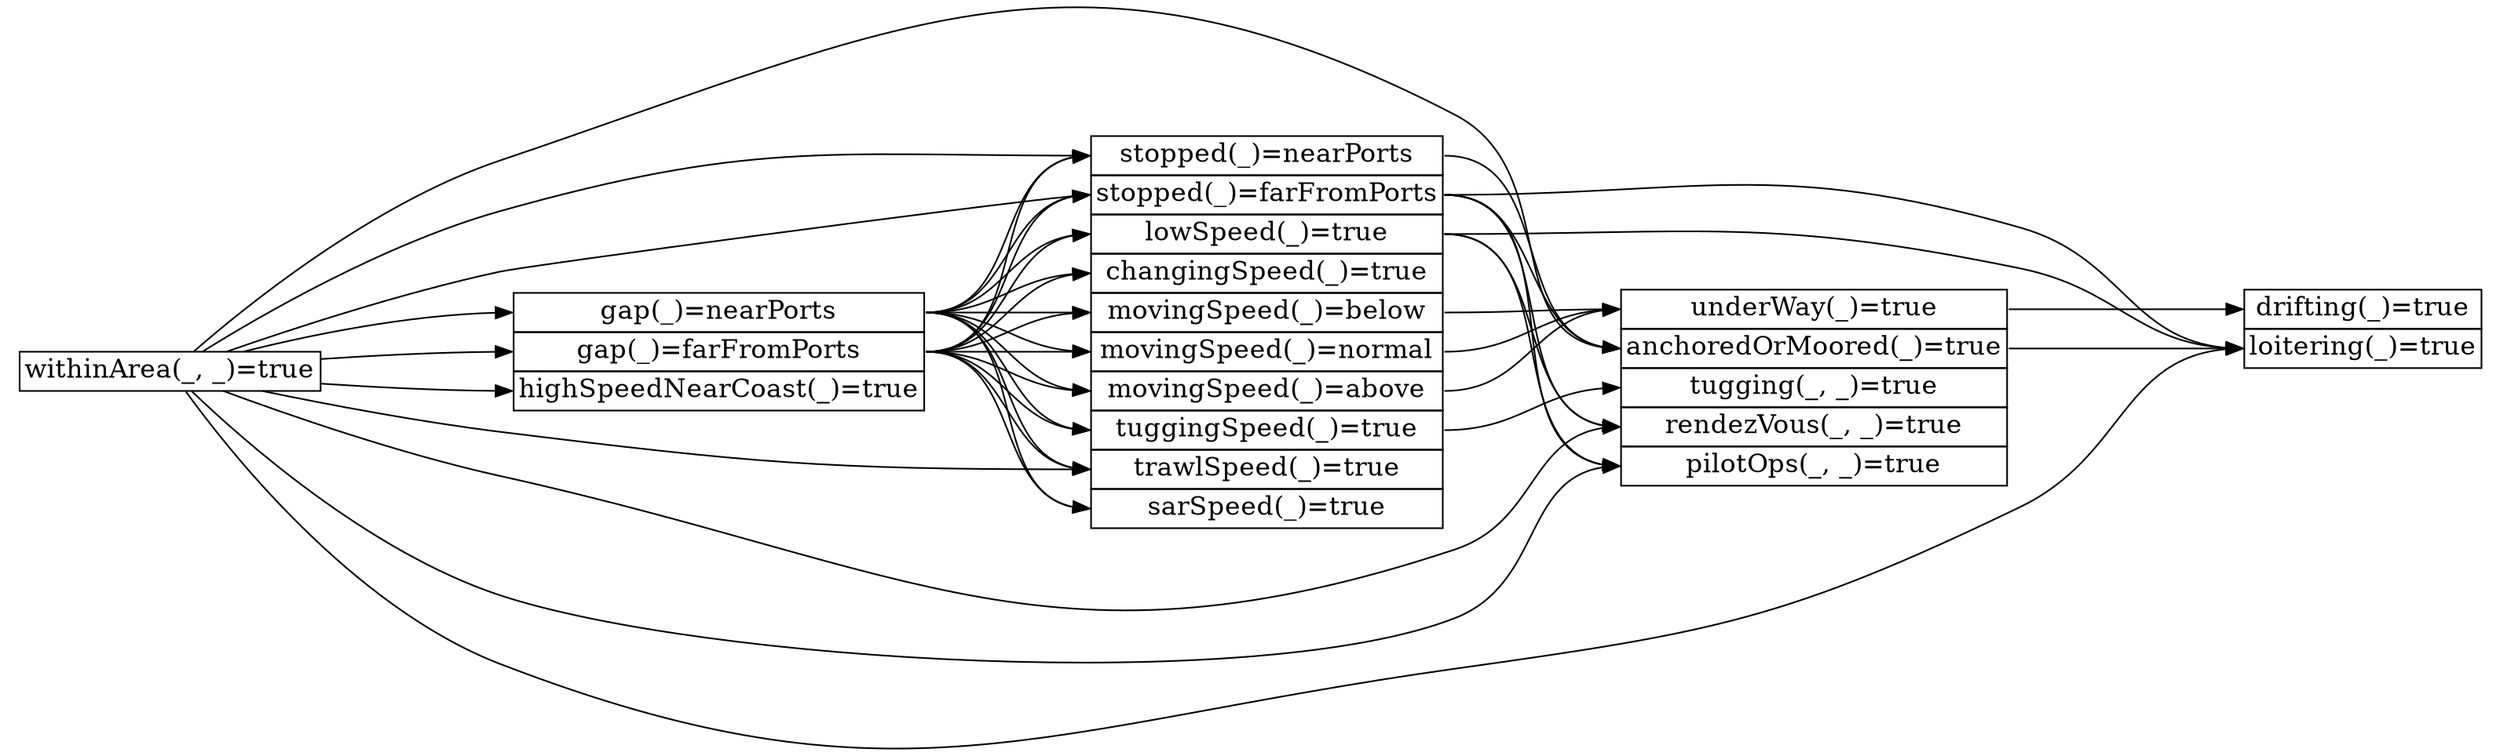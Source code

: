 digraph
{
	node [shape=record, style=filled, fillcolor=white, fontsize=16.0];
	rankdir=LR;
	ranksep="1.2 equally"

	1 [shape=none label=<<table border="0" cellspacing="0">
		<tr><td port="withinArea(_, _)=true" border="1" color="black">withinArea(_, _)=true</td></tr>
	</table>>
	]

	2 [shape=none label=<<table border="0" cellspacing="0">
		<tr><td port="gap(_)=nearPorts" border="1" color="black">gap(_)=nearPorts</td></tr>
		<tr><td port="gap(_)=farFromPorts" border="1" color="black">gap(_)=farFromPorts</td></tr>
		<tr><td port="highSpeedNearCoast(_)=true" border="1" color="black">highSpeedNearCoast(_)=true</td></tr>
	</table>>
	]

	3 [shape=none label=<<table border="0" cellspacing="0">
		<tr><td port="stopped(_)=nearPorts" border="1" color="black">stopped(_)=nearPorts</td></tr>
		<tr><td port="stopped(_)=farFromPorts" border="1" color="black">stopped(_)=farFromPorts</td></tr>
		<tr><td port="lowSpeed(_)=true" border="1" color="black">lowSpeed(_)=true</td></tr>
		<tr><td port="changingSpeed(_)=true" border="1" color="black">changingSpeed(_)=true</td></tr>
		<tr><td port="movingSpeed(_)=below" border="1" color="black">movingSpeed(_)=below</td></tr>
		<tr><td port="movingSpeed(_)=normal" border="1" color="black">movingSpeed(_)=normal</td></tr>
		<tr><td port="movingSpeed(_)=above" border="1" color="black">movingSpeed(_)=above</td></tr>
		<tr><td port="tuggingSpeed(_)=true" border="1" color="black">tuggingSpeed(_)=true</td></tr>
		<tr><td port="trawlSpeed(_)=true" border="1" color="black">trawlSpeed(_)=true</td></tr>
		<tr><td port="sarSpeed(_)=true" border="1" color="black">sarSpeed(_)=true</td></tr>
	</table>>
	]

	4 [shape=none label=<<table border="0" cellspacing="0">
		<tr><td port="underWay(_)=true" border="1" color="black">underWay(_)=true</td></tr>
		<tr><td port="anchoredOrMoored(_)=true" border="1" color="black">anchoredOrMoored(_)=true</td></tr>
		<tr><td port="tugging(_, _)=true" border="1" color="black">tugging(_, _)=true</td></tr>
		<tr><td port="rendezVous(_, _)=true" border="1" color="black">rendezVous(_, _)=true</td></tr>
		<tr><td port="pilotOps(_, _)=true" border="1" color="black">pilotOps(_, _)=true</td></tr>
	</table>>
	]

	5 [shape=none label=<<table border="0" cellspacing="0">
		<tr><td port="drifting(_)=true" border="1" color="black">drifting(_)=true</td></tr>
		<tr><td port="loitering(_)=true" border="1" color="black">loitering(_)=true</td></tr>
	</table>>
	]


	1:"withinArea(_, _)=true" -> 2:"gap(_)=nearPorts"
	1:"withinArea(_, _)=true" -> 2:"gap(_)=farFromPorts"
	1:"withinArea(_, _)=true" -> 3:"stopped(_)=nearPorts"
	2:"gap(_)=nearPorts" -> 3:"stopped(_)=nearPorts"
	2:"gap(_)=farFromPorts" -> 3:"stopped(_)=nearPorts"
	1:"withinArea(_, _)=true" -> 3:"stopped(_)=farFromPorts"
	2:"gap(_)=nearPorts" -> 3:"stopped(_)=farFromPorts"
	2:"gap(_)=farFromPorts" -> 3:"stopped(_)=farFromPorts"
	2:"gap(_)=nearPorts" -> 3:"lowSpeed(_)=true"
	2:"gap(_)=farFromPorts" -> 3:"lowSpeed(_)=true"
	2:"gap(_)=nearPorts" -> 3:"changingSpeed(_)=true"
	2:"gap(_)=farFromPorts" -> 3:"changingSpeed(_)=true"
	1:"withinArea(_, _)=true" -> 2:"highSpeedNearCoast(_)=true"
	2:"gap(_)=nearPorts" -> 3:"movingSpeed(_)=below"
	2:"gap(_)=farFromPorts" -> 3:"movingSpeed(_)=below"
	2:"gap(_)=nearPorts" -> 3:"movingSpeed(_)=normal"
	2:"gap(_)=farFromPorts" -> 3:"movingSpeed(_)=normal"
	2:"gap(_)=nearPorts" -> 3:"movingSpeed(_)=above"
	2:"gap(_)=farFromPorts" -> 3:"movingSpeed(_)=above"
	4:"underWay(_)=true" -> 5:"drifting(_)=true"
	2:"gap(_)=nearPorts" -> 3:"tuggingSpeed(_)=true"
	2:"gap(_)=farFromPorts" -> 3:"tuggingSpeed(_)=true"
	1:"withinArea(_, _)=true" -> 3:"trawlSpeed(_)=true"
	2:"gap(_)=nearPorts" -> 3:"trawlSpeed(_)=true"
	2:"gap(_)=farFromPorts" -> 3:"trawlSpeed(_)=true"
	2:"gap(_)=nearPorts" -> 3:"sarSpeed(_)=true"
	2:"gap(_)=farFromPorts" -> 3:"sarSpeed(_)=true"
	3:"movingSpeed(_)=below" -> 4:"underWay(_)=true"
	3:"movingSpeed(_)=normal" -> 4:"underWay(_)=true"
	3:"movingSpeed(_)=above" -> 4:"underWay(_)=true"
	3:"stopped(_)=farFromPorts" -> 4:"anchoredOrMoored(_)=true"
	1:"withinArea(_, _)=true" -> 4:"anchoredOrMoored(_)=true"
	3:"stopped(_)=nearPorts" -> 4:"anchoredOrMoored(_)=true"
	3:"tuggingSpeed(_)=true" -> 4:"tugging(_, _)=true"
	3:"lowSpeed(_)=true" -> 4:"rendezVous(_, _)=true"
	3:"stopped(_)=farFromPorts" -> 4:"rendezVous(_, _)=true"
	1:"withinArea(_, _)=true" -> 4:"rendezVous(_, _)=true"
	3:"lowSpeed(_)=true" -> 5:"loitering(_)=true"
	3:"stopped(_)=farFromPorts" -> 5:"loitering(_)=true"
	1:"withinArea(_, _)=true" -> 5:"loitering(_)=true"
	4:"anchoredOrMoored(_)=true" -> 5:"loitering(_)=true"
	3:"lowSpeed(_)=true" -> 4:"pilotOps(_, _)=true"
	3:"stopped(_)=farFromPorts" -> 4:"pilotOps(_, _)=true"
	1:"withinArea(_, _)=true" -> 4:"pilotOps(_, _)=true"
}
